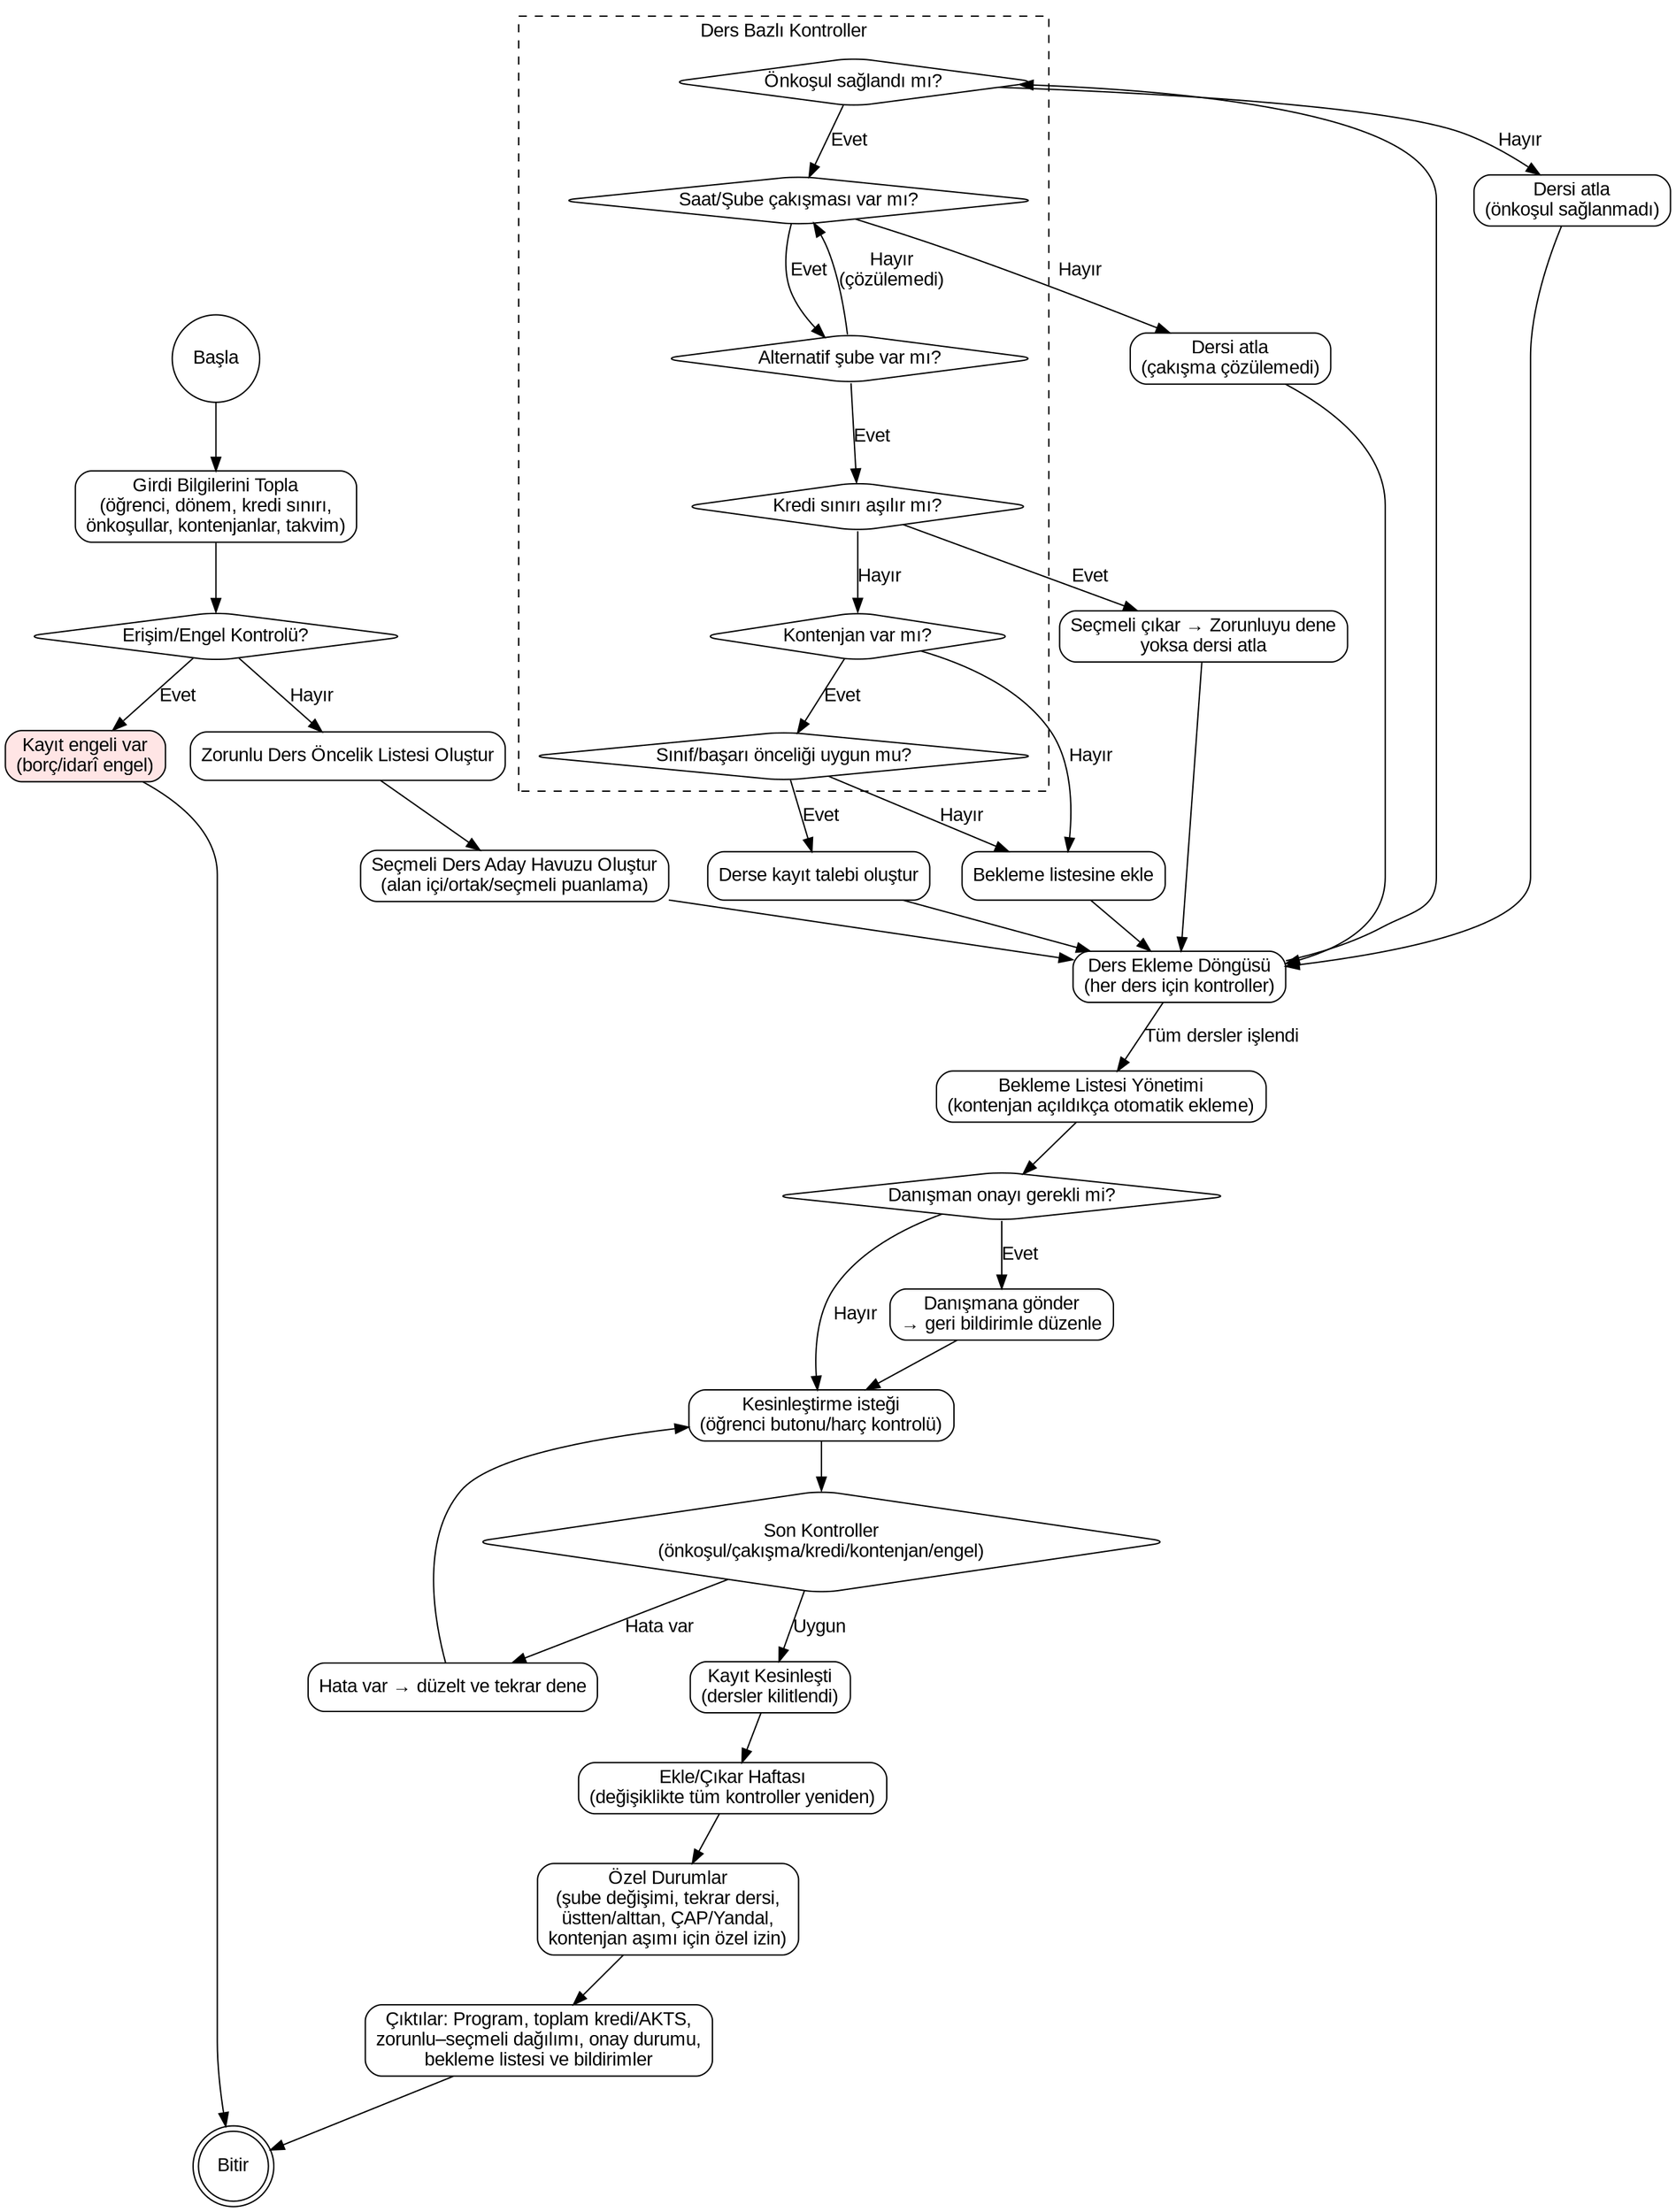 digraph DersKayit {
  rankdir=TB;
  fontname="Arial";
  node [shape=box, style=rounded, fontname="Arial"];
  edge [fontname="Arial"];

  // Düğümler
  Start   [label="Başla", shape=circle];
  Girdi   [label="Girdi Bilgilerini Topla\n(öğrenci, dönem, kredi sınırı,\nönkoşullar, kontenjanlar, takvim)"];
  EriSim  [label="Erişim/Engel Kontrolü?", shape=diamond];
  Engel   [label="Kayıt engeli var\n(borç/idarî engel)", shape=box, style="rounded,filled", fillcolor="#ffe5e5"];
  Zorunlu [label="Zorunlu Ders Öncelik Listesi Oluştur"];
  Secmeli [label="Seçmeli Ders Aday Havuzu Oluştur\n(alan içi/ortak/seçmeli puanlama)"];
  Loop    [label="Ders Ekleme Döngüsü\n(her ders için kontroller)"];

  Onkosul [label="Önkoşul sağlandı mı?", shape=diamond];
  Cakis   [label="Saat/Şube çakışması var mı?", shape=diamond];
  Altern  [label="Alternatif şube var mı?", shape=diamond];
  Kredi   [label="Kredi sınırı aşılır mı?", shape=diamond];
  Kont    [label="Kontenjan var mı?", shape=diamond];
  Oncelik [label="Sınıf/başarı önceliği uygun mu?", shape=diamond];

  Atla1   [label="Dersi atla\n(önkoşul sağlanmadı)"];
  Atla2   [label="Dersi atla\n(çakışma çözülemedi)"];
  Cikar   [label="Seçmeli çıkar → Zorunluyu dene\nyoksa dersi atla"];
  Bekle   [label="Bekleme listesine ekle"];
  Ekle    [label="Derse kayıt talebi oluştur"];

  BeklemeYonet [label="Bekleme Listesi Yönetimi\n(kontenjan açıldıkça otomatik ekleme)"];

  Danisman [label="Danışman onayı gerekli mi?", shape=diamond];
  DanGon   [label="Danışmana gönder\n→ geri bildirimle düzenle"];
  Kesin    [label="Kesinleştirme isteği\n(öğrenci butonu/harç kontrolü)"];
  SonKont  [label="Son Kontroller\n(önkoşul/çakışma/kredi/kontenjan/engel)", shape=diamond];
  Hata     [label="Hata var → düzelt ve tekrar dene"];
  Kilit    [label="Kayıt Kesinleşti\n(dersler kilitlendi)"];

  EkleCikar [label="Ekle/Çıkar Haftası\n(değişiklikte tüm kontroller yeniden)"];
  Ozel     [label="Özel Durumlar\n(şube değişimi, tekrar dersi,\nüstten/alttan, ÇAP/Yandal,\nkontenjan aşımı için özel izin)"];
  Cikti    [label="Çıktılar: Program, toplam kredi/AKTS,\nzorunlu–seçmeli dağılımı, onay durumu,\nbekleme listesi ve bildirimler"];
  End     [label="Bitir", shape=doublecircle];

  // Akış
  Start -> Girdi -> EriSim;
  EriSim -> Engel [label="Evet"];
  Engel  -> End;
  EriSim -> Zorunlu [label="Hayır"];
  Zorunlu -> Secmeli -> Loop;

  // Döngü detayları (tekrarlı mantık)
  Loop -> Onkosul;
  Onkosul -> Atla1 [label="Hayır"];
  Onkosul -> Cakis [label="Evet"];

  Cakis -> Altern [label="Evet"];
  Cakis -> Atla2  [label="Hayır"];
  Altern -> Cakis [label="Hayır\n(çözülemedi)"];
  Altern -> Kredi [label="Evet"];

  Kredi -> Cikar [label="Evet"];
  Kredi -> Kont  [label="Hayır"];

  Kont -> Bekle [label="Hayır"];
  Kont -> Oncelik [label="Evet"];

  Oncelik -> Ekle [label="Evet"];
  Oncelik -> Bekle [label="Hayır"];

  // Döngüden çıkış (tüm dersler denendikten sonra)
  Atla1 -> Loop;
  Atla2 -> Loop;
  Cikar -> Loop;
  Bekle -> Loop;
  Ekle  -> Loop;

  // Bekleme listesi yönetimi (paralel süreç)
  Loop -> BeklemeYonet [label="Tüm dersler işlendi"];
  BeklemeYonet -> Danisman;

  // Danışman ve kesinleştirme
  Danisman -> DanGon [label="Evet"];
  DanGon   -> Kesin;
  Danisman -> Kesin  [label="Hayır"];

  Kesin -> SonKont;
  SonKont -> Hata [label="Hata var"];
  Hata   -> Kesin;
  SonKont -> Kilit [label="Uygun"];

  // Ekle/çıkar, özel durumlar, çıktı
  Kilit -> EkleCikar;
  EkleCikar -> Ozel;
  Ozel -> Cikti -> End;

  // Görsel kümeleme (opsiyonel altgrafikler)
  subgraph cluster_checks {
    label="Ders Bazlı Kontroller";
    style=dashed;
    Onkosul; Cakis; Altern; Kredi; Kont; Oncelik;
  }
}
